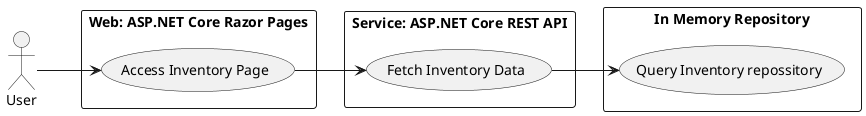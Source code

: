 @startuml
actor User
left to right direction

rectangle "Web: ASP.NET Core Razor Pages" {
  usecase "Access Inventory Page" as UC1
}

rectangle "Service: ASP.NET Core REST API" {
  usecase "Fetch Inventory Data" as UC2
}

rectangle "In Memory Repository" {
  usecase "Query Inventory repossitory" as UC3
}

User --> UC1
UC1 --> UC2
UC2 --> UC3
@enduml